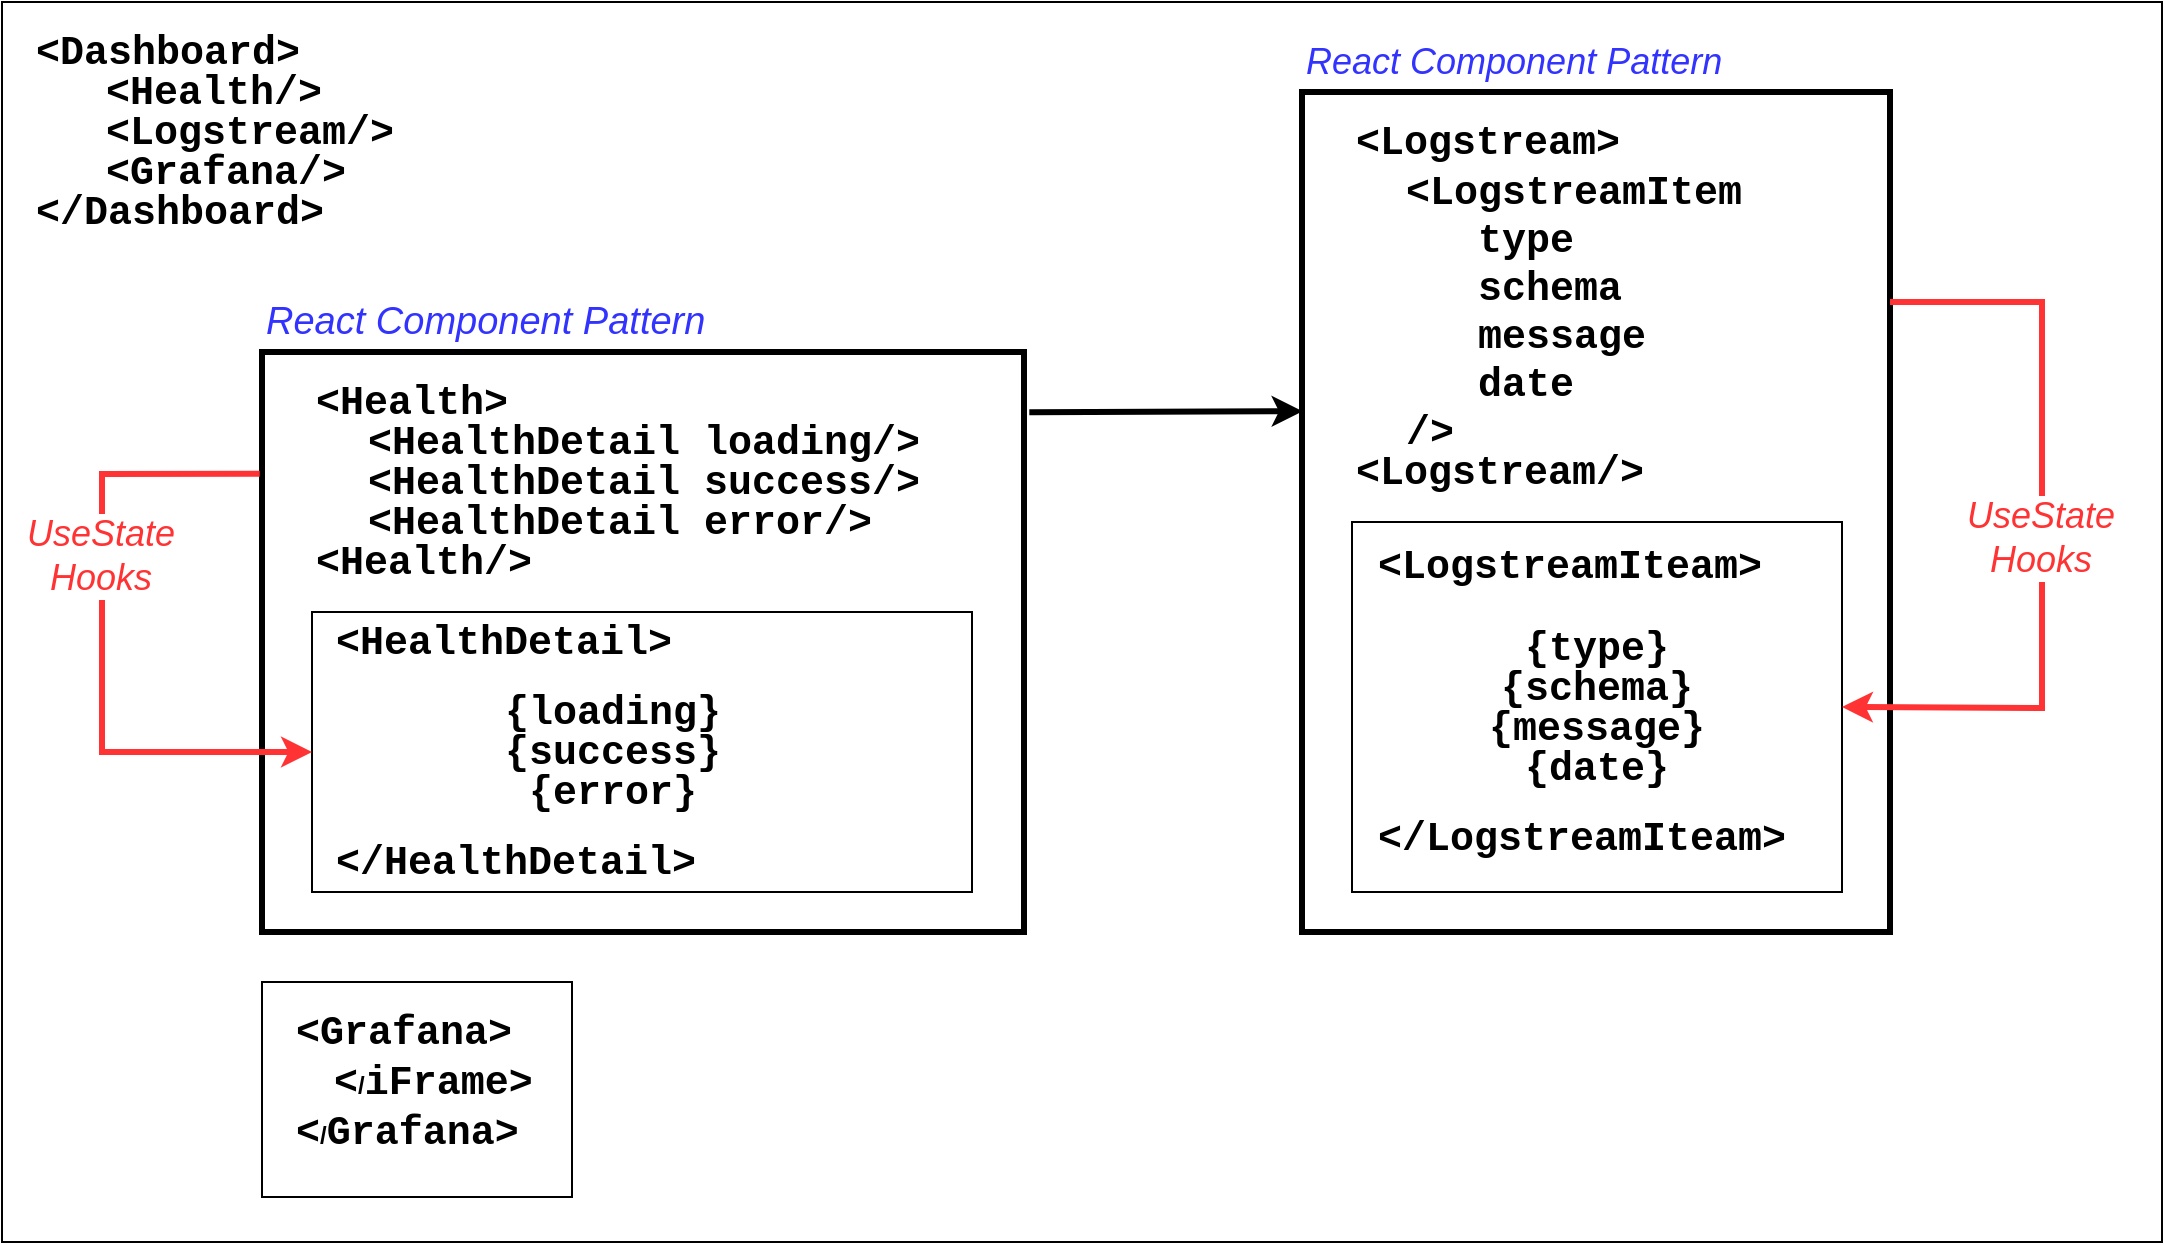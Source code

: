 <mxfile version="22.0.3" type="device">
  <diagram name="Seite-1" id="_zgn0s87gXbJlnW002BU">
    <mxGraphModel dx="1397" dy="1286" grid="1" gridSize="10" guides="1" tooltips="1" connect="1" arrows="1" fold="1" page="1" pageScale="1" pageWidth="1169" pageHeight="827" math="0" shadow="0">
      <root>
        <mxCell id="0" />
        <mxCell id="1" parent="0" />
        <mxCell id="edSZx7TR4e-A5e56dXNn-1" value="" style="rounded=0;whiteSpace=wrap;html=1;movable=1;resizable=1;rotatable=1;deletable=1;editable=1;locked=0;connectable=1;" vertex="1" parent="1">
          <mxGeometry x="70" y="60" width="1080" height="620" as="geometry" />
        </mxCell>
        <mxCell id="edSZx7TR4e-A5e56dXNn-4" value="&lt;font style=&quot;font-size: 20px;&quot; face=&quot;Courier New&quot;&gt;&amp;lt;Dashboard&amp;gt;&lt;/font&gt;" style="text;html=1;strokeColor=none;fillColor=none;align=left;verticalAlign=middle;whiteSpace=wrap;rounded=0;fontStyle=1" vertex="1" parent="1">
          <mxGeometry x="85" y="70" width="145" height="30" as="geometry" />
        </mxCell>
        <mxCell id="edSZx7TR4e-A5e56dXNn-7" value="&lt;font style=&quot;font-size: 20px;&quot; face=&quot;Courier New&quot;&gt;&amp;lt;Health/&amp;gt;&lt;/font&gt;" style="text;html=1;strokeColor=none;fillColor=none;align=left;verticalAlign=middle;whiteSpace=wrap;rounded=0;fontStyle=1" vertex="1" parent="1">
          <mxGeometry x="120" y="90" width="127.5" height="30" as="geometry" />
        </mxCell>
        <mxCell id="edSZx7TR4e-A5e56dXNn-9" value="" style="rounded=0;whiteSpace=wrap;html=1;" vertex="1" parent="1">
          <mxGeometry x="200" y="550" width="155" height="107.5" as="geometry" />
        </mxCell>
        <mxCell id="edSZx7TR4e-A5e56dXNn-11" value="&lt;font style=&quot;font-size: 20px;&quot; face=&quot;Courier New&quot;&gt;&amp;lt;/Dashboard&amp;gt;&lt;/font&gt;" style="text;html=1;strokeColor=none;fillColor=none;align=left;verticalAlign=middle;whiteSpace=wrap;rounded=0;fontStyle=1" vertex="1" parent="1">
          <mxGeometry x="85" y="150" width="145" height="30" as="geometry" />
        </mxCell>
        <mxCell id="edSZx7TR4e-A5e56dXNn-13" value="&lt;font style=&quot;font-size: 20px;&quot; face=&quot;Courier New&quot;&gt;&amp;lt;Logstream/&amp;gt;&lt;/font&gt;" style="text;html=1;strokeColor=none;fillColor=none;align=left;verticalAlign=middle;whiteSpace=wrap;rounded=0;fontStyle=1" vertex="1" parent="1">
          <mxGeometry x="120" y="110" width="127.5" height="30" as="geometry" />
        </mxCell>
        <mxCell id="edSZx7TR4e-A5e56dXNn-14" value="&lt;font style=&quot;font-size: 20px;&quot; face=&quot;Courier New&quot;&gt;&amp;lt;Grafana/&amp;gt;&lt;/font&gt;" style="text;html=1;strokeColor=none;fillColor=none;align=left;verticalAlign=middle;whiteSpace=wrap;rounded=0;fontStyle=1" vertex="1" parent="1">
          <mxGeometry x="120" y="130" width="127.5" height="30" as="geometry" />
        </mxCell>
        <mxCell id="edSZx7TR4e-A5e56dXNn-41" value="&lt;font style=&quot;font-size: 20px;&quot; face=&quot;Courier New&quot;&gt;&amp;lt;Grafana&amp;gt;&lt;/font&gt;" style="text;html=1;strokeColor=none;fillColor=none;align=left;verticalAlign=middle;whiteSpace=wrap;rounded=0;fontStyle=1" vertex="1" parent="1">
          <mxGeometry x="215" y="560" width="127.5" height="30" as="geometry" />
        </mxCell>
        <mxCell id="edSZx7TR4e-A5e56dXNn-42" value="&lt;font style=&quot;font-size: 20px;&quot; face=&quot;Courier New&quot;&gt;&amp;lt;&lt;/font&gt;/&lt;font style=&quot;font-size: 20px;&quot; face=&quot;Courier New&quot;&gt;Grafana&amp;gt;&lt;/font&gt;" style="text;html=1;strokeColor=none;fillColor=none;align=left;verticalAlign=middle;whiteSpace=wrap;rounded=0;fontStyle=1" vertex="1" parent="1">
          <mxGeometry x="215" y="610" width="180" height="30" as="geometry" />
        </mxCell>
        <mxCell id="edSZx7TR4e-A5e56dXNn-43" value="&lt;font face=&quot;Courier New&quot; style=&quot;font-size: 20px;&quot;&gt;&amp;lt;&lt;/font&gt;/&lt;font style=&quot;font-size: 20px;&quot; face=&quot;Courier New&quot;&gt;iFrame&amp;gt;&lt;/font&gt;" style="text;html=1;strokeColor=none;fillColor=none;align=left;verticalAlign=middle;whiteSpace=wrap;rounded=0;fontStyle=1" vertex="1" parent="1">
          <mxGeometry x="234.37" y="585" width="180" height="30" as="geometry" />
        </mxCell>
        <mxCell id="edSZx7TR4e-A5e56dXNn-47" value="" style="group;fontSize=16;" vertex="1" connectable="0" parent="1">
          <mxGeometry x="200" y="205" width="485" height="320" as="geometry" />
        </mxCell>
        <mxCell id="edSZx7TR4e-A5e56dXNn-5" value="" style="rounded=0;whiteSpace=wrap;html=1;strokeWidth=3;" vertex="1" parent="edSZx7TR4e-A5e56dXNn-47">
          <mxGeometry y="30" width="381" height="290" as="geometry" />
        </mxCell>
        <mxCell id="edSZx7TR4e-A5e56dXNn-10" value="" style="rounded=0;whiteSpace=wrap;html=1;" vertex="1" parent="edSZx7TR4e-A5e56dXNn-47">
          <mxGeometry x="25" y="160" width="330" height="140" as="geometry" />
        </mxCell>
        <mxCell id="edSZx7TR4e-A5e56dXNn-15" value="&lt;font style=&quot;font-size: 20px;&quot; face=&quot;Courier New&quot;&gt;&amp;lt;Health&amp;gt;&lt;/font&gt;" style="text;html=1;strokeColor=none;fillColor=none;align=left;verticalAlign=middle;whiteSpace=wrap;rounded=0;fontStyle=1" vertex="1" parent="edSZx7TR4e-A5e56dXNn-47">
          <mxGeometry x="25" y="40" width="127.5" height="30" as="geometry" />
        </mxCell>
        <mxCell id="edSZx7TR4e-A5e56dXNn-16" value="&lt;font style=&quot;font-size: 20px;&quot; face=&quot;Courier New&quot;&gt;&amp;lt;HealthDetail loading/&amp;gt;&lt;/font&gt;" style="text;html=1;strokeColor=none;fillColor=none;align=left;verticalAlign=middle;whiteSpace=wrap;rounded=0;fontStyle=1" vertex="1" parent="edSZx7TR4e-A5e56dXNn-47">
          <mxGeometry x="51.25" y="60" width="430" height="30" as="geometry" />
        </mxCell>
        <mxCell id="edSZx7TR4e-A5e56dXNn-17" value="&lt;font style=&quot;font-size: 20px;&quot; face=&quot;Courier New&quot;&gt;&amp;lt;HealthDetail success/&amp;gt;&lt;/font&gt;" style="text;html=1;strokeColor=none;fillColor=none;align=left;verticalAlign=middle;whiteSpace=wrap;rounded=0;fontStyle=1" vertex="1" parent="edSZx7TR4e-A5e56dXNn-47">
          <mxGeometry x="51.25" y="80" width="430" height="30" as="geometry" />
        </mxCell>
        <mxCell id="edSZx7TR4e-A5e56dXNn-18" value="&lt;font style=&quot;font-size: 20px;&quot; face=&quot;Courier New&quot;&gt;&amp;lt;HealthDetail error/&amp;gt;&lt;/font&gt;" style="text;html=1;strokeColor=none;fillColor=none;align=left;verticalAlign=middle;whiteSpace=wrap;rounded=0;fontStyle=1" vertex="1" parent="edSZx7TR4e-A5e56dXNn-47">
          <mxGeometry x="51.25" y="100" width="430" height="30" as="geometry" />
        </mxCell>
        <mxCell id="edSZx7TR4e-A5e56dXNn-19" value="&lt;font style=&quot;font-size: 20px;&quot; face=&quot;Courier New&quot;&gt;&amp;lt;Health/&amp;gt;&lt;/font&gt;" style="text;html=1;strokeColor=none;fillColor=none;align=left;verticalAlign=middle;whiteSpace=wrap;rounded=0;fontStyle=1" vertex="1" parent="edSZx7TR4e-A5e56dXNn-47">
          <mxGeometry x="25" y="120" width="127.5" height="30" as="geometry" />
        </mxCell>
        <mxCell id="edSZx7TR4e-A5e56dXNn-20" value="&lt;font style=&quot;font-size: 20px;&quot; face=&quot;Courier New&quot;&gt;&amp;lt;HealthDetail&amp;gt;&lt;/font&gt;" style="text;html=1;strokeColor=none;fillColor=none;align=left;verticalAlign=middle;whiteSpace=wrap;rounded=0;fontStyle=1" vertex="1" parent="edSZx7TR4e-A5e56dXNn-47">
          <mxGeometry x="35" y="160" width="430" height="30" as="geometry" />
        </mxCell>
        <mxCell id="edSZx7TR4e-A5e56dXNn-25" value="&lt;font style=&quot;font-size: 20px;&quot; face=&quot;Courier New&quot;&gt;{loading}&lt;/font&gt;" style="text;html=1;strokeColor=none;fillColor=none;align=center;verticalAlign=middle;whiteSpace=wrap;rounded=0;fontStyle=1" vertex="1" parent="edSZx7TR4e-A5e56dXNn-47">
          <mxGeometry x="125.63" y="195" width="98.75" height="30" as="geometry" />
        </mxCell>
        <mxCell id="edSZx7TR4e-A5e56dXNn-26" value="&lt;font style=&quot;font-size: 20px;&quot; face=&quot;Courier New&quot;&gt;{success}&lt;/font&gt;" style="text;html=1;strokeColor=none;fillColor=none;align=center;verticalAlign=middle;whiteSpace=wrap;rounded=0;fontStyle=1" vertex="1" parent="edSZx7TR4e-A5e56dXNn-47">
          <mxGeometry x="125.63" y="215" width="98.75" height="30" as="geometry" />
        </mxCell>
        <mxCell id="edSZx7TR4e-A5e56dXNn-27" value="&lt;font style=&quot;font-size: 20px;&quot; face=&quot;Courier New&quot;&gt;{error}&lt;/font&gt;" style="text;html=1;strokeColor=none;fillColor=none;align=center;verticalAlign=middle;whiteSpace=wrap;rounded=0;fontStyle=1" vertex="1" parent="edSZx7TR4e-A5e56dXNn-47">
          <mxGeometry x="125.62" y="235" width="98.75" height="30" as="geometry" />
        </mxCell>
        <mxCell id="edSZx7TR4e-A5e56dXNn-28" value="&lt;font style=&quot;font-size: 20px;&quot; face=&quot;Courier New&quot;&gt;&amp;lt;/HealthDetail&amp;gt;&lt;/font&gt;" style="text;html=1;strokeColor=none;fillColor=none;align=left;verticalAlign=middle;whiteSpace=wrap;rounded=0;fontStyle=1" vertex="1" parent="edSZx7TR4e-A5e56dXNn-47">
          <mxGeometry x="35" y="270" width="280" height="30" as="geometry" />
        </mxCell>
        <mxCell id="edSZx7TR4e-A5e56dXNn-46" value="&lt;font color=&quot;#3333ff&quot; size=&quot;1&quot; style=&quot;&quot;&gt;&lt;i style=&quot;font-size: 19px;&quot;&gt;React Component Pattern&lt;/i&gt;&lt;/font&gt;" style="text;html=1;strokeColor=none;fillColor=none;align=left;verticalAlign=middle;whiteSpace=wrap;rounded=0;" vertex="1" parent="edSZx7TR4e-A5e56dXNn-47">
          <mxGeometry width="305" height="30" as="geometry" />
        </mxCell>
        <mxCell id="edSZx7TR4e-A5e56dXNn-49" value="" style="endArrow=classic;html=1;rounded=0;exitX=-0.003;exitY=0.21;exitDx=0;exitDy=0;exitPerimeter=0;entryX=0;entryY=0.5;entryDx=0;entryDy=0;strokeWidth=3;strokeColor=#FF3333;" edge="1" parent="edSZx7TR4e-A5e56dXNn-47" source="edSZx7TR4e-A5e56dXNn-5" target="edSZx7TR4e-A5e56dXNn-10">
          <mxGeometry width="50" height="50" relative="1" as="geometry">
            <mxPoint x="-50" y="345" as="sourcePoint" />
            <mxPoint x="-80" y="265" as="targetPoint" />
            <Array as="points">
              <mxPoint x="-80" y="91" />
              <mxPoint x="-80" y="230" />
            </Array>
          </mxGeometry>
        </mxCell>
        <mxCell id="edSZx7TR4e-A5e56dXNn-50" value="&lt;font color=&quot;#ff3333&quot; style=&quot;font-size: 18px;&quot;&gt;&lt;i&gt;UseState&lt;br&gt;Hooks&lt;/i&gt;&lt;/font&gt;" style="edgeLabel;html=1;align=center;verticalAlign=middle;resizable=0;points=[];" vertex="1" connectable="0" parent="edSZx7TR4e-A5e56dXNn-49">
          <mxGeometry x="-0.259" y="-1" relative="1" as="geometry">
            <mxPoint as="offset" />
          </mxGeometry>
        </mxCell>
        <mxCell id="edSZx7TR4e-A5e56dXNn-71" value="" style="group" vertex="1" connectable="0" parent="1">
          <mxGeometry x="720" y="75" width="370" height="450" as="geometry" />
        </mxCell>
        <mxCell id="edSZx7TR4e-A5e56dXNn-6" value="" style="rounded=0;whiteSpace=wrap;html=1;strokeWidth=3;" vertex="1" parent="edSZx7TR4e-A5e56dXNn-71">
          <mxGeometry y="30" width="294" height="420" as="geometry" />
        </mxCell>
        <mxCell id="edSZx7TR4e-A5e56dXNn-29" value="&lt;font style=&quot;font-size: 20px;&quot; face=&quot;Courier New&quot;&gt;&amp;lt;Logstream/&amp;gt;&lt;/font&gt;" style="text;html=1;strokeColor=none;fillColor=none;align=left;verticalAlign=middle;whiteSpace=wrap;rounded=0;fontStyle=1" vertex="1" parent="edSZx7TR4e-A5e56dXNn-71">
          <mxGeometry x="25" y="205" width="127.5" height="30" as="geometry" />
        </mxCell>
        <mxCell id="edSZx7TR4e-A5e56dXNn-30" value="&lt;font style=&quot;font-size: 20px;&quot; face=&quot;Courier New&quot;&gt;&amp;lt;Logstream&amp;gt;&lt;/font&gt;" style="text;html=1;strokeColor=none;fillColor=none;align=left;verticalAlign=middle;whiteSpace=wrap;rounded=0;fontStyle=1" vertex="1" parent="edSZx7TR4e-A5e56dXNn-71">
          <mxGeometry x="25" y="40" width="127.5" height="30" as="geometry" />
        </mxCell>
        <mxCell id="edSZx7TR4e-A5e56dXNn-31" value="&lt;font style=&quot;font-size: 20px;&quot; face=&quot;Courier New&quot;&gt;&amp;lt;LogstreamItem&lt;br&gt;&amp;nbsp; &amp;nbsp;type&lt;br&gt;&amp;nbsp; &amp;nbsp;schema&lt;br&gt;&amp;nbsp; &amp;nbsp;message&lt;br&gt;&amp;nbsp; &amp;nbsp;date&lt;br&gt;/&amp;gt;&lt;/font&gt;" style="text;html=1;strokeColor=none;fillColor=none;align=left;verticalAlign=middle;whiteSpace=wrap;rounded=0;fontStyle=1" vertex="1" parent="edSZx7TR4e-A5e56dXNn-71">
          <mxGeometry x="50" y="100" width="200" height="80" as="geometry" />
        </mxCell>
        <mxCell id="edSZx7TR4e-A5e56dXNn-32" value="" style="rounded=0;whiteSpace=wrap;html=1;" vertex="1" parent="edSZx7TR4e-A5e56dXNn-71">
          <mxGeometry x="25" y="245" width="245" height="185" as="geometry" />
        </mxCell>
        <mxCell id="edSZx7TR4e-A5e56dXNn-35" value="&lt;font style=&quot;font-size: 20px;&quot; face=&quot;Courier New&quot;&gt;&amp;lt;LogstreamIteam&amp;gt;&lt;/font&gt;" style="text;html=1;strokeColor=none;fillColor=none;align=left;verticalAlign=middle;whiteSpace=wrap;rounded=0;fontStyle=1" vertex="1" parent="edSZx7TR4e-A5e56dXNn-71">
          <mxGeometry x="36.25" y="254" width="213.75" height="26" as="geometry" />
        </mxCell>
        <mxCell id="edSZx7TR4e-A5e56dXNn-36" value="&lt;font style=&quot;font-size: 20px;&quot; face=&quot;Courier New&quot;&gt;&amp;lt;/LogstreamIteam&amp;gt;&lt;/font&gt;" style="text;html=1;strokeColor=none;fillColor=none;align=left;verticalAlign=middle;whiteSpace=wrap;rounded=0;fontStyle=1" vertex="1" parent="edSZx7TR4e-A5e56dXNn-71">
          <mxGeometry x="36.25" y="390" width="213.75" height="26" as="geometry" />
        </mxCell>
        <mxCell id="edSZx7TR4e-A5e56dXNn-37" value="&lt;font style=&quot;font-size: 20px;&quot; face=&quot;Courier New&quot;&gt;{type}&lt;/font&gt;" style="text;html=1;strokeColor=none;fillColor=none;align=center;verticalAlign=middle;whiteSpace=wrap;rounded=0;fontStyle=1" vertex="1" parent="edSZx7TR4e-A5e56dXNn-71">
          <mxGeometry x="98.13" y="292.5" width="98.75" height="30" as="geometry" />
        </mxCell>
        <mxCell id="edSZx7TR4e-A5e56dXNn-38" value="&lt;font style=&quot;font-size: 20px;&quot; face=&quot;Courier New&quot;&gt;{schema}&lt;/font&gt;" style="text;html=1;strokeColor=none;fillColor=none;align=center;verticalAlign=middle;whiteSpace=wrap;rounded=0;fontStyle=1" vertex="1" parent="edSZx7TR4e-A5e56dXNn-71">
          <mxGeometry x="98.13" y="312.5" width="98.75" height="30" as="geometry" />
        </mxCell>
        <mxCell id="edSZx7TR4e-A5e56dXNn-39" value="&lt;font style=&quot;font-size: 20px;&quot; face=&quot;Courier New&quot;&gt;{message}&lt;/font&gt;" style="text;html=1;strokeColor=none;fillColor=none;align=center;verticalAlign=middle;whiteSpace=wrap;rounded=0;fontStyle=1" vertex="1" parent="edSZx7TR4e-A5e56dXNn-71">
          <mxGeometry x="98.12" y="332.5" width="98.75" height="30" as="geometry" />
        </mxCell>
        <mxCell id="edSZx7TR4e-A5e56dXNn-40" value="&lt;font style=&quot;font-size: 20px;&quot; face=&quot;Courier New&quot;&gt;{date}&lt;/font&gt;" style="text;html=1;strokeColor=none;fillColor=none;align=center;verticalAlign=middle;whiteSpace=wrap;rounded=0;fontStyle=1" vertex="1" parent="edSZx7TR4e-A5e56dXNn-71">
          <mxGeometry x="98.13" y="352.5" width="98.75" height="30" as="geometry" />
        </mxCell>
        <mxCell id="edSZx7TR4e-A5e56dXNn-67" value="&lt;font color=&quot;#3333ff&quot; style=&quot;font-size: 18px;&quot;&gt;&lt;i&gt;React Component Pattern&lt;/i&gt;&lt;/font&gt;" style="text;html=1;strokeColor=none;fillColor=none;align=left;verticalAlign=middle;whiteSpace=wrap;rounded=0;" vertex="1" parent="edSZx7TR4e-A5e56dXNn-71">
          <mxGeometry width="305" height="30" as="geometry" />
        </mxCell>
        <mxCell id="edSZx7TR4e-A5e56dXNn-68" value="" style="endArrow=classic;html=1;rounded=0;exitX=1;exitY=0.25;exitDx=0;exitDy=0;entryX=1;entryY=0.5;entryDx=0;entryDy=0;strokeWidth=3;strokeColor=#FF3333;" edge="1" parent="edSZx7TR4e-A5e56dXNn-71" source="edSZx7TR4e-A5e56dXNn-6" target="edSZx7TR4e-A5e56dXNn-32">
          <mxGeometry width="50" height="50" relative="1" as="geometry">
            <mxPoint x="400" y="175" as="sourcePoint" />
            <mxPoint x="450" y="125" as="targetPoint" />
            <Array as="points">
              <mxPoint x="370" y="135" />
              <mxPoint x="370" y="235" />
              <mxPoint x="370" y="338" />
            </Array>
          </mxGeometry>
        </mxCell>
        <mxCell id="edSZx7TR4e-A5e56dXNn-69" value="&lt;i style=&quot;font-size: 18px;&quot;&gt;&lt;font color=&quot;#ff3333&quot;&gt;UseState&lt;br&gt;Hooks&lt;/font&gt;&lt;/i&gt;" style="edgeLabel;html=1;align=center;verticalAlign=middle;resizable=0;points=[];" vertex="1" connectable="0" parent="edSZx7TR4e-A5e56dXNn-68">
          <mxGeometry x="0.022" y="-1" relative="1" as="geometry">
            <mxPoint as="offset" />
          </mxGeometry>
        </mxCell>
        <mxCell id="edSZx7TR4e-A5e56dXNn-72" value="" style="endArrow=classic;html=1;rounded=0;exitX=1.007;exitY=0.104;exitDx=0;exitDy=0;exitPerimeter=0;entryX=0.001;entryY=0.38;entryDx=0;entryDy=0;entryPerimeter=0;strokeWidth=3;" edge="1" parent="1" source="edSZx7TR4e-A5e56dXNn-5" target="edSZx7TR4e-A5e56dXNn-6">
          <mxGeometry width="50" height="50" relative="1" as="geometry">
            <mxPoint x="400" y="670" as="sourcePoint" />
            <mxPoint x="450" y="620" as="targetPoint" />
          </mxGeometry>
        </mxCell>
      </root>
    </mxGraphModel>
  </diagram>
</mxfile>
